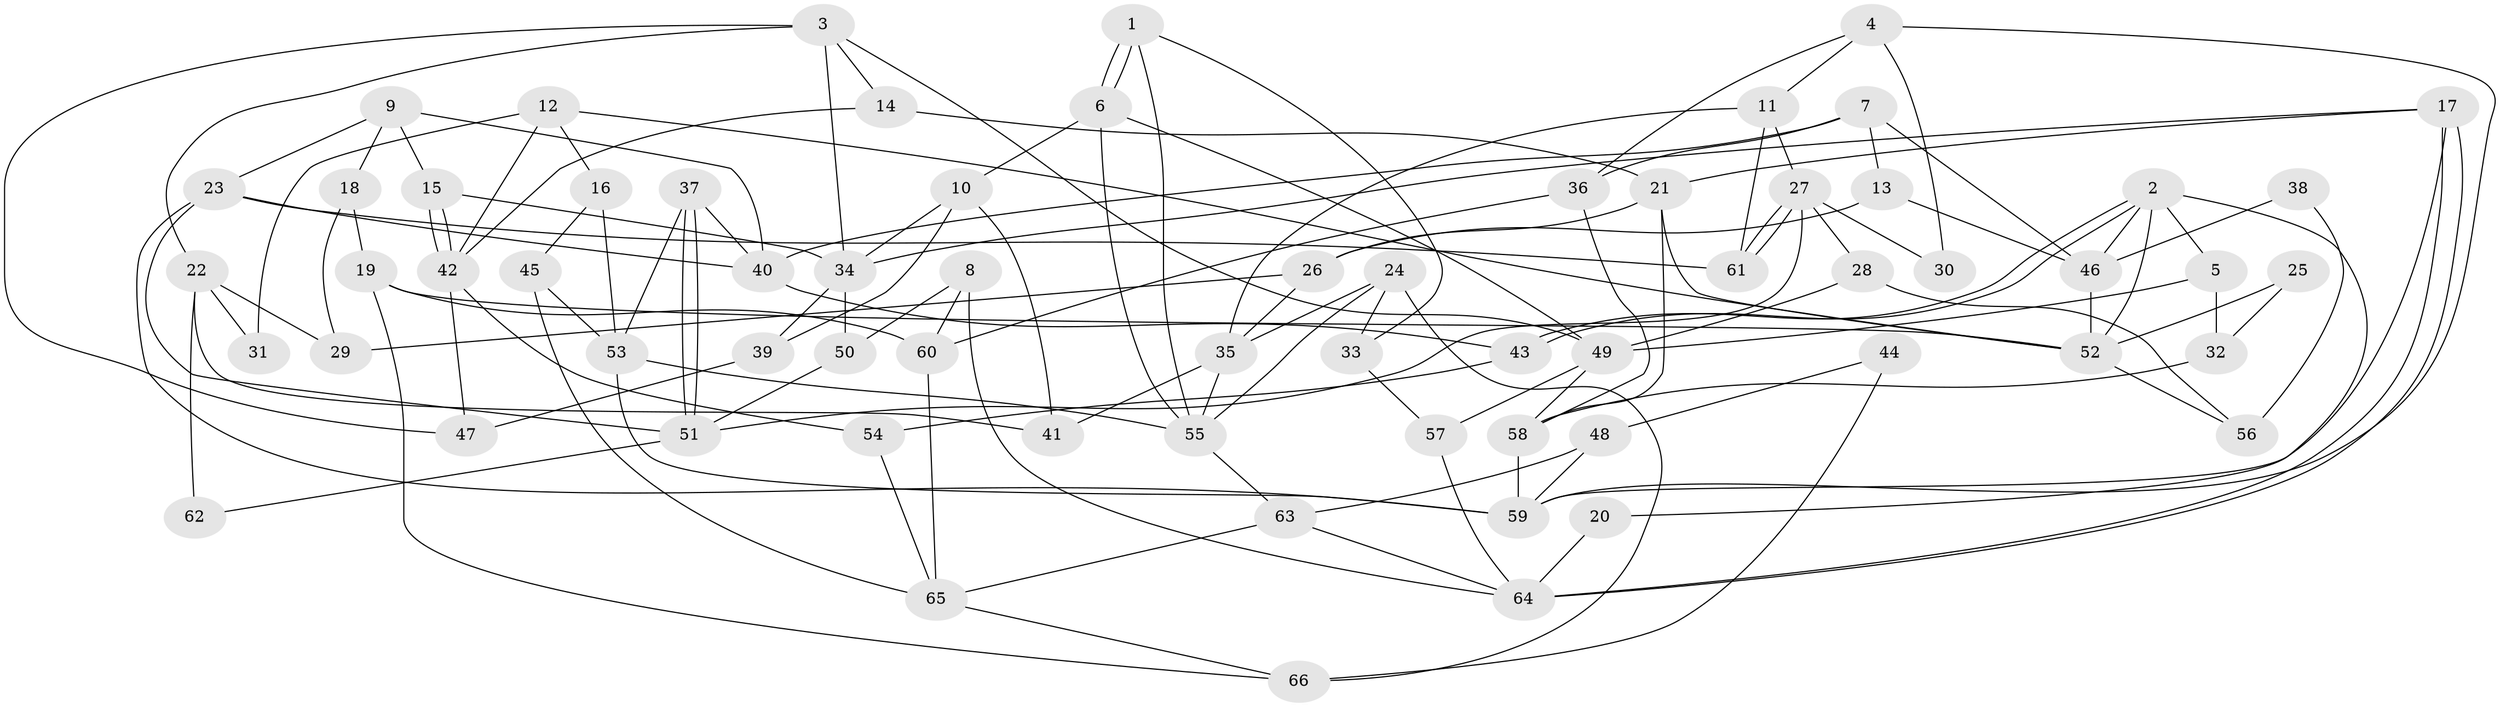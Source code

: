 // coarse degree distribution, {3: 0.17073170731707318, 4: 0.3170731707317073, 8: 0.07317073170731707, 6: 0.14634146341463414, 5: 0.12195121951219512, 2: 0.07317073170731707, 7: 0.07317073170731707, 9: 0.024390243902439025}
// Generated by graph-tools (version 1.1) at 2025/52/02/27/25 19:52:04]
// undirected, 66 vertices, 132 edges
graph export_dot {
graph [start="1"]
  node [color=gray90,style=filled];
  1;
  2;
  3;
  4;
  5;
  6;
  7;
  8;
  9;
  10;
  11;
  12;
  13;
  14;
  15;
  16;
  17;
  18;
  19;
  20;
  21;
  22;
  23;
  24;
  25;
  26;
  27;
  28;
  29;
  30;
  31;
  32;
  33;
  34;
  35;
  36;
  37;
  38;
  39;
  40;
  41;
  42;
  43;
  44;
  45;
  46;
  47;
  48;
  49;
  50;
  51;
  52;
  53;
  54;
  55;
  56;
  57;
  58;
  59;
  60;
  61;
  62;
  63;
  64;
  65;
  66;
  1 -- 6;
  1 -- 6;
  1 -- 33;
  1 -- 55;
  2 -- 43;
  2 -- 43;
  2 -- 46;
  2 -- 5;
  2 -- 20;
  2 -- 52;
  3 -- 14;
  3 -- 47;
  3 -- 22;
  3 -- 34;
  3 -- 49;
  4 -- 36;
  4 -- 59;
  4 -- 11;
  4 -- 30;
  5 -- 49;
  5 -- 32;
  6 -- 55;
  6 -- 10;
  6 -- 49;
  7 -- 46;
  7 -- 40;
  7 -- 13;
  7 -- 36;
  8 -- 50;
  8 -- 64;
  8 -- 60;
  9 -- 15;
  9 -- 40;
  9 -- 18;
  9 -- 23;
  10 -- 34;
  10 -- 39;
  10 -- 41;
  11 -- 61;
  11 -- 27;
  11 -- 35;
  12 -- 42;
  12 -- 52;
  12 -- 16;
  12 -- 31;
  13 -- 26;
  13 -- 46;
  14 -- 21;
  14 -- 42;
  15 -- 34;
  15 -- 42;
  15 -- 42;
  16 -- 45;
  16 -- 53;
  17 -- 64;
  17 -- 64;
  17 -- 21;
  17 -- 34;
  17 -- 59;
  18 -- 29;
  18 -- 19;
  19 -- 60;
  19 -- 52;
  19 -- 66;
  20 -- 64;
  21 -- 52;
  21 -- 58;
  21 -- 26;
  22 -- 41;
  22 -- 29;
  22 -- 31;
  22 -- 62;
  23 -- 51;
  23 -- 40;
  23 -- 59;
  23 -- 61;
  24 -- 55;
  24 -- 35;
  24 -- 33;
  24 -- 66;
  25 -- 32;
  25 -- 52;
  26 -- 35;
  26 -- 29;
  27 -- 61;
  27 -- 61;
  27 -- 28;
  27 -- 30;
  27 -- 51;
  28 -- 49;
  28 -- 56;
  32 -- 58;
  33 -- 57;
  34 -- 39;
  34 -- 50;
  35 -- 55;
  35 -- 41;
  36 -- 58;
  36 -- 60;
  37 -- 53;
  37 -- 51;
  37 -- 51;
  37 -- 40;
  38 -- 56;
  38 -- 46;
  39 -- 47;
  40 -- 43;
  42 -- 54;
  42 -- 47;
  43 -- 54;
  44 -- 48;
  44 -- 66;
  45 -- 53;
  45 -- 65;
  46 -- 52;
  48 -- 63;
  48 -- 59;
  49 -- 57;
  49 -- 58;
  50 -- 51;
  51 -- 62;
  52 -- 56;
  53 -- 59;
  53 -- 55;
  54 -- 65;
  55 -- 63;
  57 -- 64;
  58 -- 59;
  60 -- 65;
  63 -- 65;
  63 -- 64;
  65 -- 66;
}
